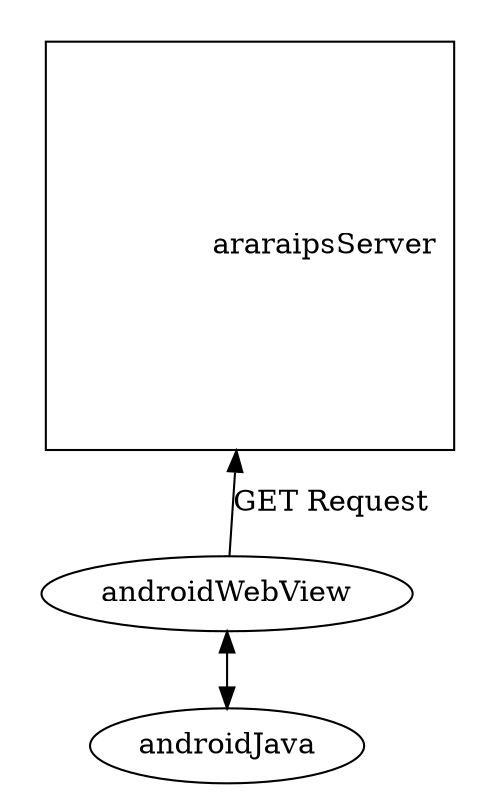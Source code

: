 //
//step1_separateAndroid
digraph name{ 

	subgraph cluster_Servers{
	style="invis"
	rank=same
	araraipsServer						[shape="square", label="		araraipsServer"]
	}

	subgraph cluster_Webview{
	style="invis"
	rank=same
	androidWebView    					[shape="ellipse", label="androidWebView"]
	}

	araraipsServer				->		androidWebView  [style=invis]
	androidWebView				->		araraipsServer	[label="GET Request"]
	androidWebView				->		androidJava		[dir="both"]
}

/*CUT*/
//step1_separateAndroid
digraph name{ 

	subgraph cluster_Servers{
	style="invis"
	rank=same
	araraipsServer						[shape="square", label="		araraipsServer"]
	}

	subgraph cluster_Webview{
	style="invis"
	rank=same
	androidWebView    					[shape="ellipse", label="androidWebView"]
	}

	araraipsServer				->		androidWebView  [label="WebPage"]
	androidWebView				->		androidJava		[dir="both"]
}

/*CUT*/
//step1_separateAndroid
digraph name{ 

	subgraph cluster_Servers{
	style="invis"
	rank=same
	araraipsServer						[shape="square", label="		araraipsServer"]
	araraipsLocationServer 				[shape="square", label="araraips\nLocationServer"]
	}

	subgraph cluster_Webview{
	style="invis"
	rank=same
	androidWebView    					[shape="record", label="androidWebView | Javascript"]
	<table>
	}

	araraipsLocationServer		->		androidWebView				[dir="both", label="Websocket"]
	androidWebView				->		androidJava					[dir="both"]
}

